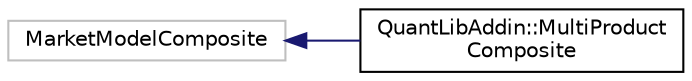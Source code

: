 digraph "Graphical Class Hierarchy"
{
  edge [fontname="Helvetica",fontsize="10",labelfontname="Helvetica",labelfontsize="10"];
  node [fontname="Helvetica",fontsize="10",shape=record];
  rankdir="LR";
  Node101 [label="MarketModelComposite",height=0.2,width=0.4,color="grey75", fillcolor="white", style="filled"];
  Node101 -> Node0 [dir="back",color="midnightblue",fontsize="10",style="solid",fontname="Helvetica"];
  Node0 [label="QuantLibAddin::MultiProduct\lComposite",height=0.2,width=0.4,color="black", fillcolor="white", style="filled",URL="$class_quant_lib_addin_1_1_multi_product_composite.html"];
}
